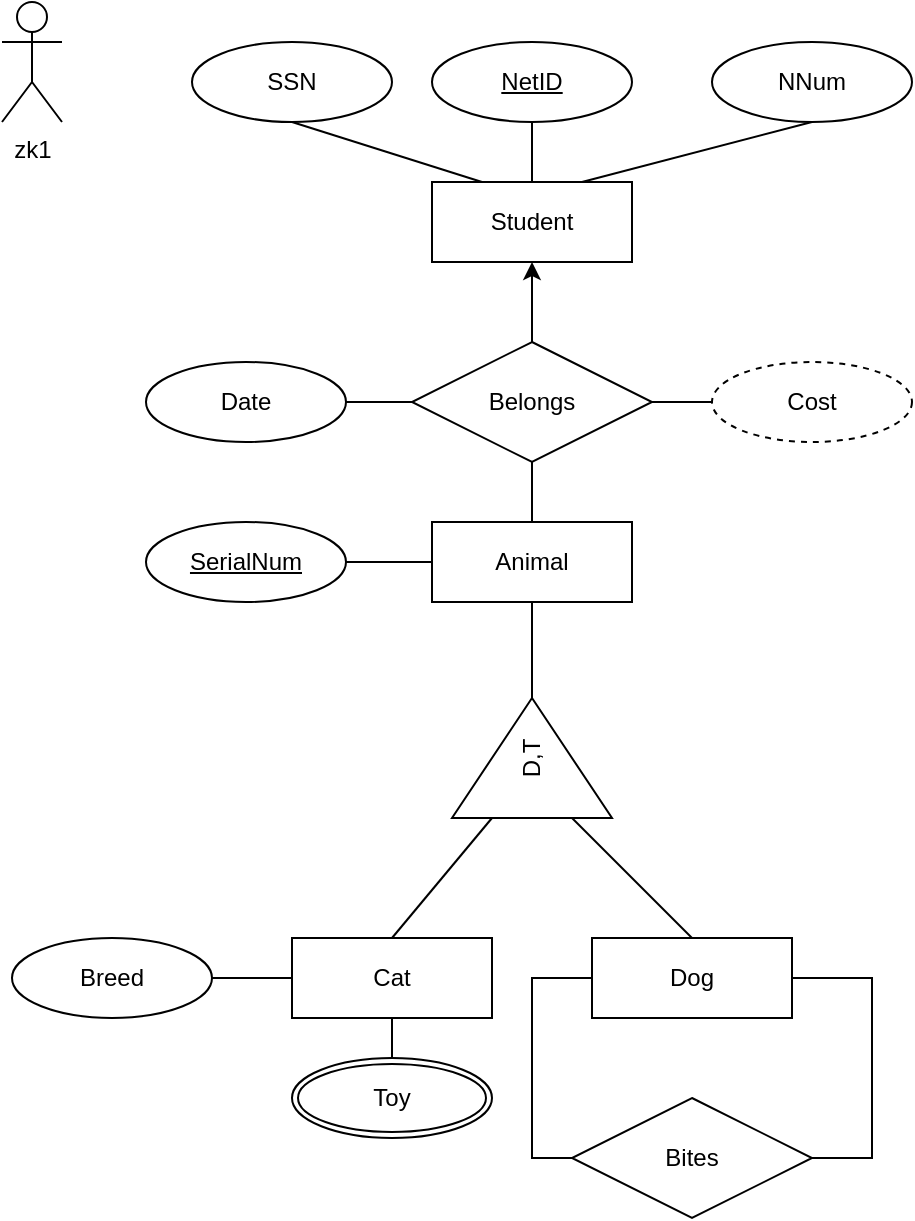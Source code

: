 <mxfile version="16.1.2" type="device"><diagram id="R2lEEEUBdFMjLlhIrx00" name="Page-1"><mxGraphModel dx="582" dy="1025" grid="1" gridSize="10" guides="1" tooltips="1" connect="1" arrows="1" fold="1" page="1" pageScale="1" pageWidth="850" pageHeight="1100" math="0" shadow="0" extFonts="Permanent Marker^https://fonts.googleapis.com/css?family=Permanent+Marker"><root><mxCell id="0"/><mxCell id="1" parent="0"/><mxCell id="LHPXUXQgm-DAPtlLSHNt-1" value="Student" style="whiteSpace=wrap;html=1;align=center;" parent="1" vertex="1"><mxGeometry x="255" y="110" width="100" height="40" as="geometry"/></mxCell><mxCell id="LHPXUXQgm-DAPtlLSHNt-4" value="NetID" style="ellipse;whiteSpace=wrap;html=1;align=center;fontStyle=4;" parent="1" vertex="1"><mxGeometry x="255" y="40" width="100" height="40" as="geometry"/></mxCell><mxCell id="LHPXUXQgm-DAPtlLSHNt-5" value="D,T" style="triangle;whiteSpace=wrap;html=1;rotation=-90;" parent="1" vertex="1"><mxGeometry x="275" y="358" width="60" height="80" as="geometry"/></mxCell><mxCell id="LHPXUXQgm-DAPtlLSHNt-6" value="Cat" style="whiteSpace=wrap;html=1;align=center;" parent="1" vertex="1"><mxGeometry x="185" y="488" width="100" height="40" as="geometry"/></mxCell><mxCell id="LHPXUXQgm-DAPtlLSHNt-7" value="Dog" style="whiteSpace=wrap;html=1;align=center;" parent="1" vertex="1"><mxGeometry x="335" y="488" width="100" height="40" as="geometry"/></mxCell><mxCell id="LHPXUXQgm-DAPtlLSHNt-10" value="Bites" style="shape=rhombus;perimeter=rhombusPerimeter;whiteSpace=wrap;html=1;align=center;" parent="1" vertex="1"><mxGeometry x="325" y="568" width="120" height="60" as="geometry"/></mxCell><mxCell id="LHPXUXQgm-DAPtlLSHNt-17" value="NNum" style="ellipse;whiteSpace=wrap;html=1;align=center;" parent="1" vertex="1"><mxGeometry x="395" y="40" width="100" height="40" as="geometry"/></mxCell><mxCell id="LHPXUXQgm-DAPtlLSHNt-31" value="" style="endArrow=none;html=1;entryX=0;entryY=0.25;entryDx=0;entryDy=0;exitX=0.5;exitY=0;exitDx=0;exitDy=0;" parent="1" source="LHPXUXQgm-DAPtlLSHNt-6" target="LHPXUXQgm-DAPtlLSHNt-5" edge="1"><mxGeometry width="50" height="50" relative="1" as="geometry"><mxPoint x="425" y="448" as="sourcePoint"/><mxPoint x="475" y="398" as="targetPoint"/></mxGeometry></mxCell><mxCell id="LHPXUXQgm-DAPtlLSHNt-33" value="" style="endArrow=none;html=1;entryX=0.5;entryY=0;entryDx=0;entryDy=0;exitX=0;exitY=0.75;exitDx=0;exitDy=0;" parent="1" source="LHPXUXQgm-DAPtlLSHNt-5" target="LHPXUXQgm-DAPtlLSHNt-7" edge="1"><mxGeometry width="50" height="50" relative="1" as="geometry"><mxPoint x="355" y="428" as="sourcePoint"/><mxPoint x="405" y="378" as="targetPoint"/></mxGeometry></mxCell><mxCell id="LHPXUXQgm-DAPtlLSHNt-34" value="" style="endArrow=none;html=1;entryX=0.5;entryY=1;entryDx=0;entryDy=0;exitX=0.75;exitY=0;exitDx=0;exitDy=0;" parent="1" source="LHPXUXQgm-DAPtlLSHNt-1" target="LHPXUXQgm-DAPtlLSHNt-17" edge="1"><mxGeometry width="50" height="50" relative="1" as="geometry"><mxPoint x="415" y="230" as="sourcePoint"/><mxPoint x="465" y="180" as="targetPoint"/></mxGeometry></mxCell><mxCell id="LHPXUXQgm-DAPtlLSHNt-35" value="" style="endArrow=none;html=1;entryX=0.5;entryY=1;entryDx=0;entryDy=0;exitX=0.5;exitY=0;exitDx=0;exitDy=0;" parent="1" source="LHPXUXQgm-DAPtlLSHNt-1" target="LHPXUXQgm-DAPtlLSHNt-4" edge="1"><mxGeometry width="50" height="50" relative="1" as="geometry"><mxPoint x="85" y="230" as="sourcePoint"/><mxPoint x="135" y="180" as="targetPoint"/></mxGeometry></mxCell><mxCell id="LHPXUXQgm-DAPtlLSHNt-36" value="" style="endArrow=none;html=1;exitX=0.25;exitY=0;exitDx=0;exitDy=0;entryX=0.5;entryY=1;entryDx=0;entryDy=0;" parent="1" source="LHPXUXQgm-DAPtlLSHNt-1" target="u8iE9PSXnyq2irXRZKea-2" edge="1"><mxGeometry width="50" height="50" relative="1" as="geometry"><mxPoint x="105" y="210" as="sourcePoint"/><mxPoint x="178" y="80" as="targetPoint"/></mxGeometry></mxCell><mxCell id="LHPXUXQgm-DAPtlLSHNt-39" value="" style="endArrow=none;html=1;entryX=0.5;entryY=1;entryDx=0;entryDy=0;exitX=0.5;exitY=0;exitDx=0;exitDy=0;" parent="1" source="u8iE9PSXnyq2irXRZKea-1" target="LHPXUXQgm-DAPtlLSHNt-6" edge="1"><mxGeometry width="50" height="50" relative="1" as="geometry"><mxPoint x="235" y="568" as="sourcePoint"/><mxPoint x="205" y="908" as="targetPoint"/></mxGeometry></mxCell><mxCell id="u8iE9PSXnyq2irXRZKea-1" value="Toy" style="ellipse;shape=doubleEllipse;margin=3;whiteSpace=wrap;html=1;align=center;" parent="1" vertex="1"><mxGeometry x="185" y="548" width="100" height="40" as="geometry"/></mxCell><mxCell id="u8iE9PSXnyq2irXRZKea-2" value="SSN" style="ellipse;whiteSpace=wrap;html=1;align=center;" parent="1" vertex="1"><mxGeometry x="135" y="40" width="100" height="40" as="geometry"/></mxCell><mxCell id="u8iE9PSXnyq2irXRZKea-4" value="Animal" style="whiteSpace=wrap;html=1;align=center;" parent="1" vertex="1"><mxGeometry x="255" y="280" width="100" height="40" as="geometry"/></mxCell><mxCell id="u8iE9PSXnyq2irXRZKea-5" value="SerialNum" style="ellipse;whiteSpace=wrap;html=1;align=center;fontStyle=4;" parent="1" vertex="1"><mxGeometry x="112" y="280" width="100" height="40" as="geometry"/></mxCell><mxCell id="u8iE9PSXnyq2irXRZKea-6" value="Belongs" style="shape=rhombus;perimeter=rhombusPerimeter;whiteSpace=wrap;html=1;align=center;" parent="1" vertex="1"><mxGeometry x="245" y="190" width="120" height="60" as="geometry"/></mxCell><mxCell id="u8iE9PSXnyq2irXRZKea-9" value="" style="endArrow=none;html=1;entryX=0.5;entryY=0;entryDx=0;entryDy=0;exitX=0.5;exitY=1;exitDx=0;exitDy=0;" parent="1" source="u8iE9PSXnyq2irXRZKea-6" target="u8iE9PSXnyq2irXRZKea-4" edge="1"><mxGeometry width="50" height="50" relative="1" as="geometry"><mxPoint x="305" y="260" as="sourcePoint"/><mxPoint x="315" y="160" as="targetPoint"/><Array as="points"/></mxGeometry></mxCell><mxCell id="u8iE9PSXnyq2irXRZKea-10" value="Date" style="ellipse;whiteSpace=wrap;html=1;align=center;" parent="1" vertex="1"><mxGeometry x="112" y="200" width="100" height="40" as="geometry"/></mxCell><mxCell id="u8iE9PSXnyq2irXRZKea-11" value="" style="endArrow=none;html=1;exitX=1;exitY=0.5;exitDx=0;exitDy=0;entryX=0;entryY=0.5;entryDx=0;entryDy=0;" parent="1" source="u8iE9PSXnyq2irXRZKea-10" target="u8iE9PSXnyq2irXRZKea-6" edge="1"><mxGeometry width="50" height="50" relative="1" as="geometry"><mxPoint x="142" y="670" as="sourcePoint"/><mxPoint x="232" y="220" as="targetPoint"/><Array as="points"/></mxGeometry></mxCell><mxCell id="u8iE9PSXnyq2irXRZKea-12" value="" style="endArrow=none;html=1;exitX=1;exitY=0.5;exitDx=0;exitDy=0;entryX=0;entryY=0.5;entryDx=0;entryDy=0;" parent="1" source="u8iE9PSXnyq2irXRZKea-5" target="u8iE9PSXnyq2irXRZKea-4" edge="1"><mxGeometry width="50" height="50" relative="1" as="geometry"><mxPoint x="235" y="210" as="sourcePoint"/><mxPoint x="255" y="210" as="targetPoint"/><Array as="points"/></mxGeometry></mxCell><mxCell id="u8iE9PSXnyq2irXRZKea-13" value="Cost" style="ellipse;whiteSpace=wrap;html=1;align=center;dashed=1;" parent="1" vertex="1"><mxGeometry x="395" y="200" width="100" height="40" as="geometry"/></mxCell><mxCell id="u8iE9PSXnyq2irXRZKea-23" value="" style="endArrow=none;html=1;entryX=1;entryY=0.5;entryDx=0;entryDy=0;exitX=0.5;exitY=1;exitDx=0;exitDy=0;" parent="1" source="u8iE9PSXnyq2irXRZKea-4" target="LHPXUXQgm-DAPtlLSHNt-5" edge="1"><mxGeometry width="50" height="50" relative="1" as="geometry"><mxPoint x="455" y="950" as="sourcePoint"/><mxPoint x="415" y="950" as="targetPoint"/></mxGeometry></mxCell><mxCell id="u8iE9PSXnyq2irXRZKea-24" value="" style="endArrow=none;html=1;exitX=1;exitY=0.5;exitDx=0;exitDy=0;entryX=0;entryY=0.5;entryDx=0;entryDy=0;" parent="1" source="u8iE9PSXnyq2irXRZKea-6" target="u8iE9PSXnyq2irXRZKea-13" edge="1"><mxGeometry width="50" height="50" relative="1" as="geometry"><mxPoint x="222" y="230" as="sourcePoint"/><mxPoint x="255" y="230" as="targetPoint"/><Array as="points"/></mxGeometry></mxCell><mxCell id="u8iE9PSXnyq2irXRZKea-25" value="" style="endArrow=classic;html=1;entryX=0.5;entryY=1;entryDx=0;entryDy=0;exitX=0.5;exitY=0;exitDx=0;exitDy=0;rounded=0;" parent="1" source="u8iE9PSXnyq2irXRZKea-6" target="LHPXUXQgm-DAPtlLSHNt-1" edge="1"><mxGeometry width="50" height="50" relative="1" as="geometry"><mxPoint x="85" y="488" as="sourcePoint"/><mxPoint x="265" y="140" as="targetPoint"/><Array as="points"/></mxGeometry></mxCell><mxCell id="u8iE9PSXnyq2irXRZKea-27" value="zk1" style="shape=umlActor;verticalLabelPosition=bottom;verticalAlign=top;html=1;outlineConnect=0;" parent="1" vertex="1"><mxGeometry x="40" y="20" width="30" height="60" as="geometry"/></mxCell><mxCell id="onouqVzhD5GiN33PzikK-1" value="Breed" style="ellipse;whiteSpace=wrap;html=1;align=center;" parent="1" vertex="1"><mxGeometry x="45" y="488" width="100" height="40" as="geometry"/></mxCell><mxCell id="onouqVzhD5GiN33PzikK-2" value="" style="endArrow=none;html=1;exitX=1;exitY=0.5;exitDx=0;exitDy=0;entryX=0;entryY=0.5;entryDx=0;entryDy=0;" parent="1" source="onouqVzhD5GiN33PzikK-1" target="LHPXUXQgm-DAPtlLSHNt-6" edge="1"><mxGeometry width="50" height="50" relative="1" as="geometry"><mxPoint x="75" y="958" as="sourcePoint"/><mxPoint x="178" y="508" as="targetPoint"/><Array as="points"/></mxGeometry></mxCell><mxCell id="fnSrdY3wPvSkuq-EAyeY-1" value="" style="endArrow=none;html=1;rounded=0;entryX=0;entryY=0.5;entryDx=0;entryDy=0;exitX=0;exitY=0.5;exitDx=0;exitDy=0;" parent="1" source="LHPXUXQgm-DAPtlLSHNt-10" target="LHPXUXQgm-DAPtlLSHNt-7" edge="1"><mxGeometry width="50" height="50" relative="1" as="geometry"><mxPoint x="275" y="700" as="sourcePoint"/><mxPoint x="325" y="650" as="targetPoint"/><Array as="points"><mxPoint x="305" y="598"/><mxPoint x="305" y="508"/></Array></mxGeometry></mxCell><mxCell id="fnSrdY3wPvSkuq-EAyeY-2" value="" style="endArrow=none;html=1;rounded=0;entryX=1;entryY=0.5;entryDx=0;entryDy=0;exitX=1;exitY=0.5;exitDx=0;exitDy=0;" parent="1" source="LHPXUXQgm-DAPtlLSHNt-10" target="LHPXUXQgm-DAPtlLSHNt-7" edge="1"><mxGeometry width="50" height="50" relative="1" as="geometry"><mxPoint x="335" y="608" as="sourcePoint"/><mxPoint x="345" y="518" as="targetPoint"/><Array as="points"><mxPoint x="475" y="598"/><mxPoint x="475" y="508"/></Array></mxGeometry></mxCell></root></mxGraphModel></diagram></mxfile>